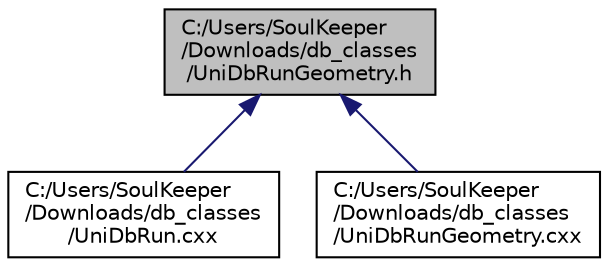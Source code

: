 digraph "C:/Users/SoulKeeper/Downloads/db_classes/UniDbRunGeometry.h"
{
  edge [fontname="Helvetica",fontsize="10",labelfontname="Helvetica",labelfontsize="10"];
  node [fontname="Helvetica",fontsize="10",shape=record];
  Node1 [label="C:/Users/SoulKeeper\l/Downloads/db_classes\l/UniDbRunGeometry.h",height=0.2,width=0.4,color="black", fillcolor="grey75", style="filled", fontcolor="black"];
  Node1 -> Node2 [dir="back",color="midnightblue",fontsize="10",style="solid",fontname="Helvetica"];
  Node2 [label="C:/Users/SoulKeeper\l/Downloads/db_classes\l/UniDbRun.cxx",height=0.2,width=0.4,color="black", fillcolor="white", style="filled",URL="$_uni_db_run_8cxx.html"];
  Node1 -> Node3 [dir="back",color="midnightblue",fontsize="10",style="solid",fontname="Helvetica"];
  Node3 [label="C:/Users/SoulKeeper\l/Downloads/db_classes\l/UniDbRunGeometry.cxx",height=0.2,width=0.4,color="black", fillcolor="white", style="filled",URL="$_uni_db_run_geometry_8cxx.html"];
}
